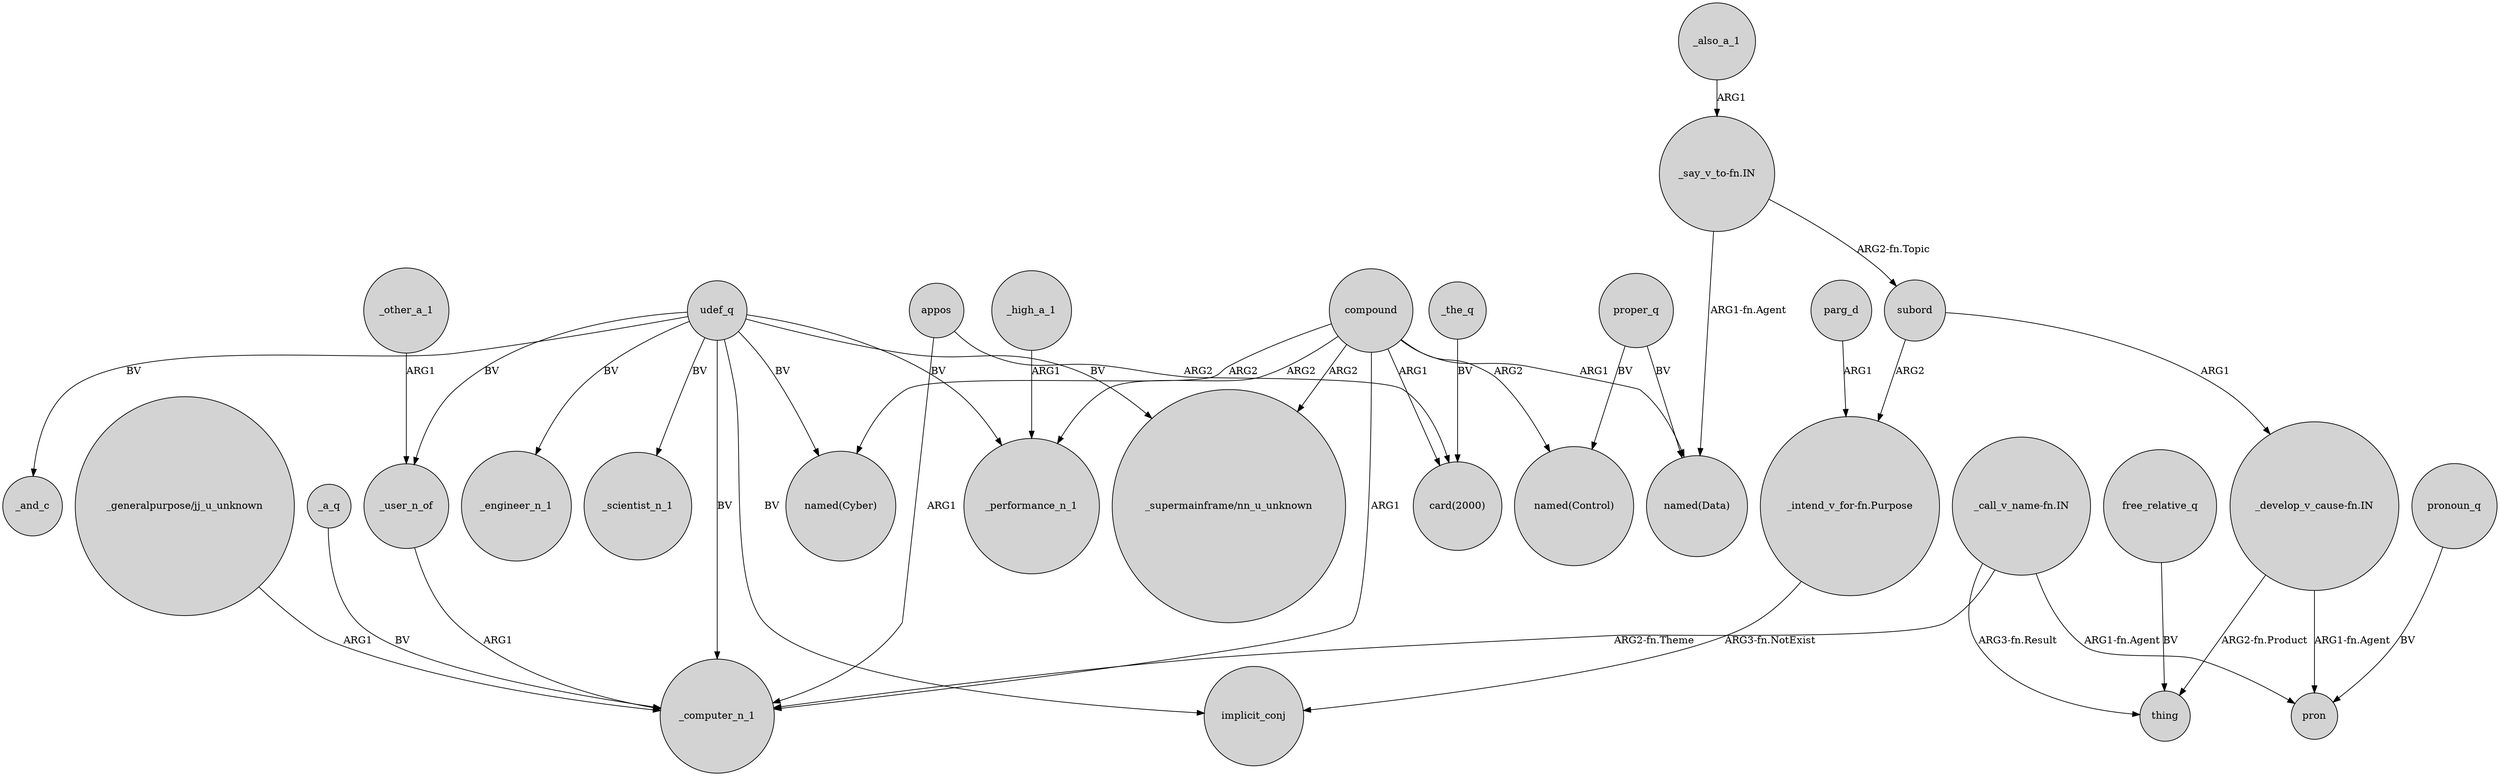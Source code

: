digraph {
	node [shape=circle style=filled]
	_a_q -> _computer_n_1 [label=BV]
	udef_q -> _engineer_n_1 [label=BV]
	_also_a_1 -> "_say_v_to-fn.IN" [label=ARG1]
	compound -> "named(Control)" [label=ARG2]
	compound -> "card(2000)" [label=ARG1]
	proper_q -> "named(Control)" [label=BV]
	"_develop_v_cause-fn.IN" -> pron [label="ARG1-fn.Agent"]
	_the_q -> "card(2000)" [label=BV]
	subord -> "_intend_v_for-fn.Purpose" [label=ARG2]
	udef_q -> implicit_conj [label=BV]
	udef_q -> _user_n_of [label=BV]
	udef_q -> _performance_n_1 [label=BV]
	udef_q -> _computer_n_1 [label=BV]
	compound -> "_supermainframe/nn_u_unknown" [label=ARG2]
	udef_q -> "named(Cyber)" [label=BV]
	pronoun_q -> pron [label=BV]
	parg_d -> "_intend_v_for-fn.Purpose" [label=ARG1]
	"_call_v_name-fn.IN" -> thing [label="ARG3-fn.Result"]
	compound -> _computer_n_1 [label=ARG1]
	proper_q -> "named(Data)" [label=BV]
	_high_a_1 -> _performance_n_1 [label=ARG1]
	free_relative_q -> thing [label=BV]
	compound -> "named(Data)" [label=ARG1]
	compound -> _performance_n_1 [label=ARG2]
	compound -> "named(Cyber)" [label=ARG2]
	"_say_v_to-fn.IN" -> subord [label="ARG2-fn.Topic"]
	_user_n_of -> _computer_n_1 [label=ARG1]
	"_develop_v_cause-fn.IN" -> thing [label="ARG2-fn.Product"]
	udef_q -> "_supermainframe/nn_u_unknown" [label=BV]
	"_call_v_name-fn.IN" -> pron [label="ARG1-fn.Agent"]
	"_say_v_to-fn.IN" -> "named(Data)" [label="ARG1-fn.Agent"]
	"_generalpurpose/jj_u_unknown" -> _computer_n_1 [label=ARG1]
	subord -> "_develop_v_cause-fn.IN" [label=ARG1]
	appos -> "card(2000)" [label=ARG2]
	udef_q -> _scientist_n_1 [label=BV]
	"_call_v_name-fn.IN" -> _computer_n_1 [label="ARG2-fn.Theme"]
	"_intend_v_for-fn.Purpose" -> implicit_conj [label="ARG3-fn.NotExist"]
	udef_q -> _and_c [label=BV]
	appos -> _computer_n_1 [label=ARG1]
	_other_a_1 -> _user_n_of [label=ARG1]
}
